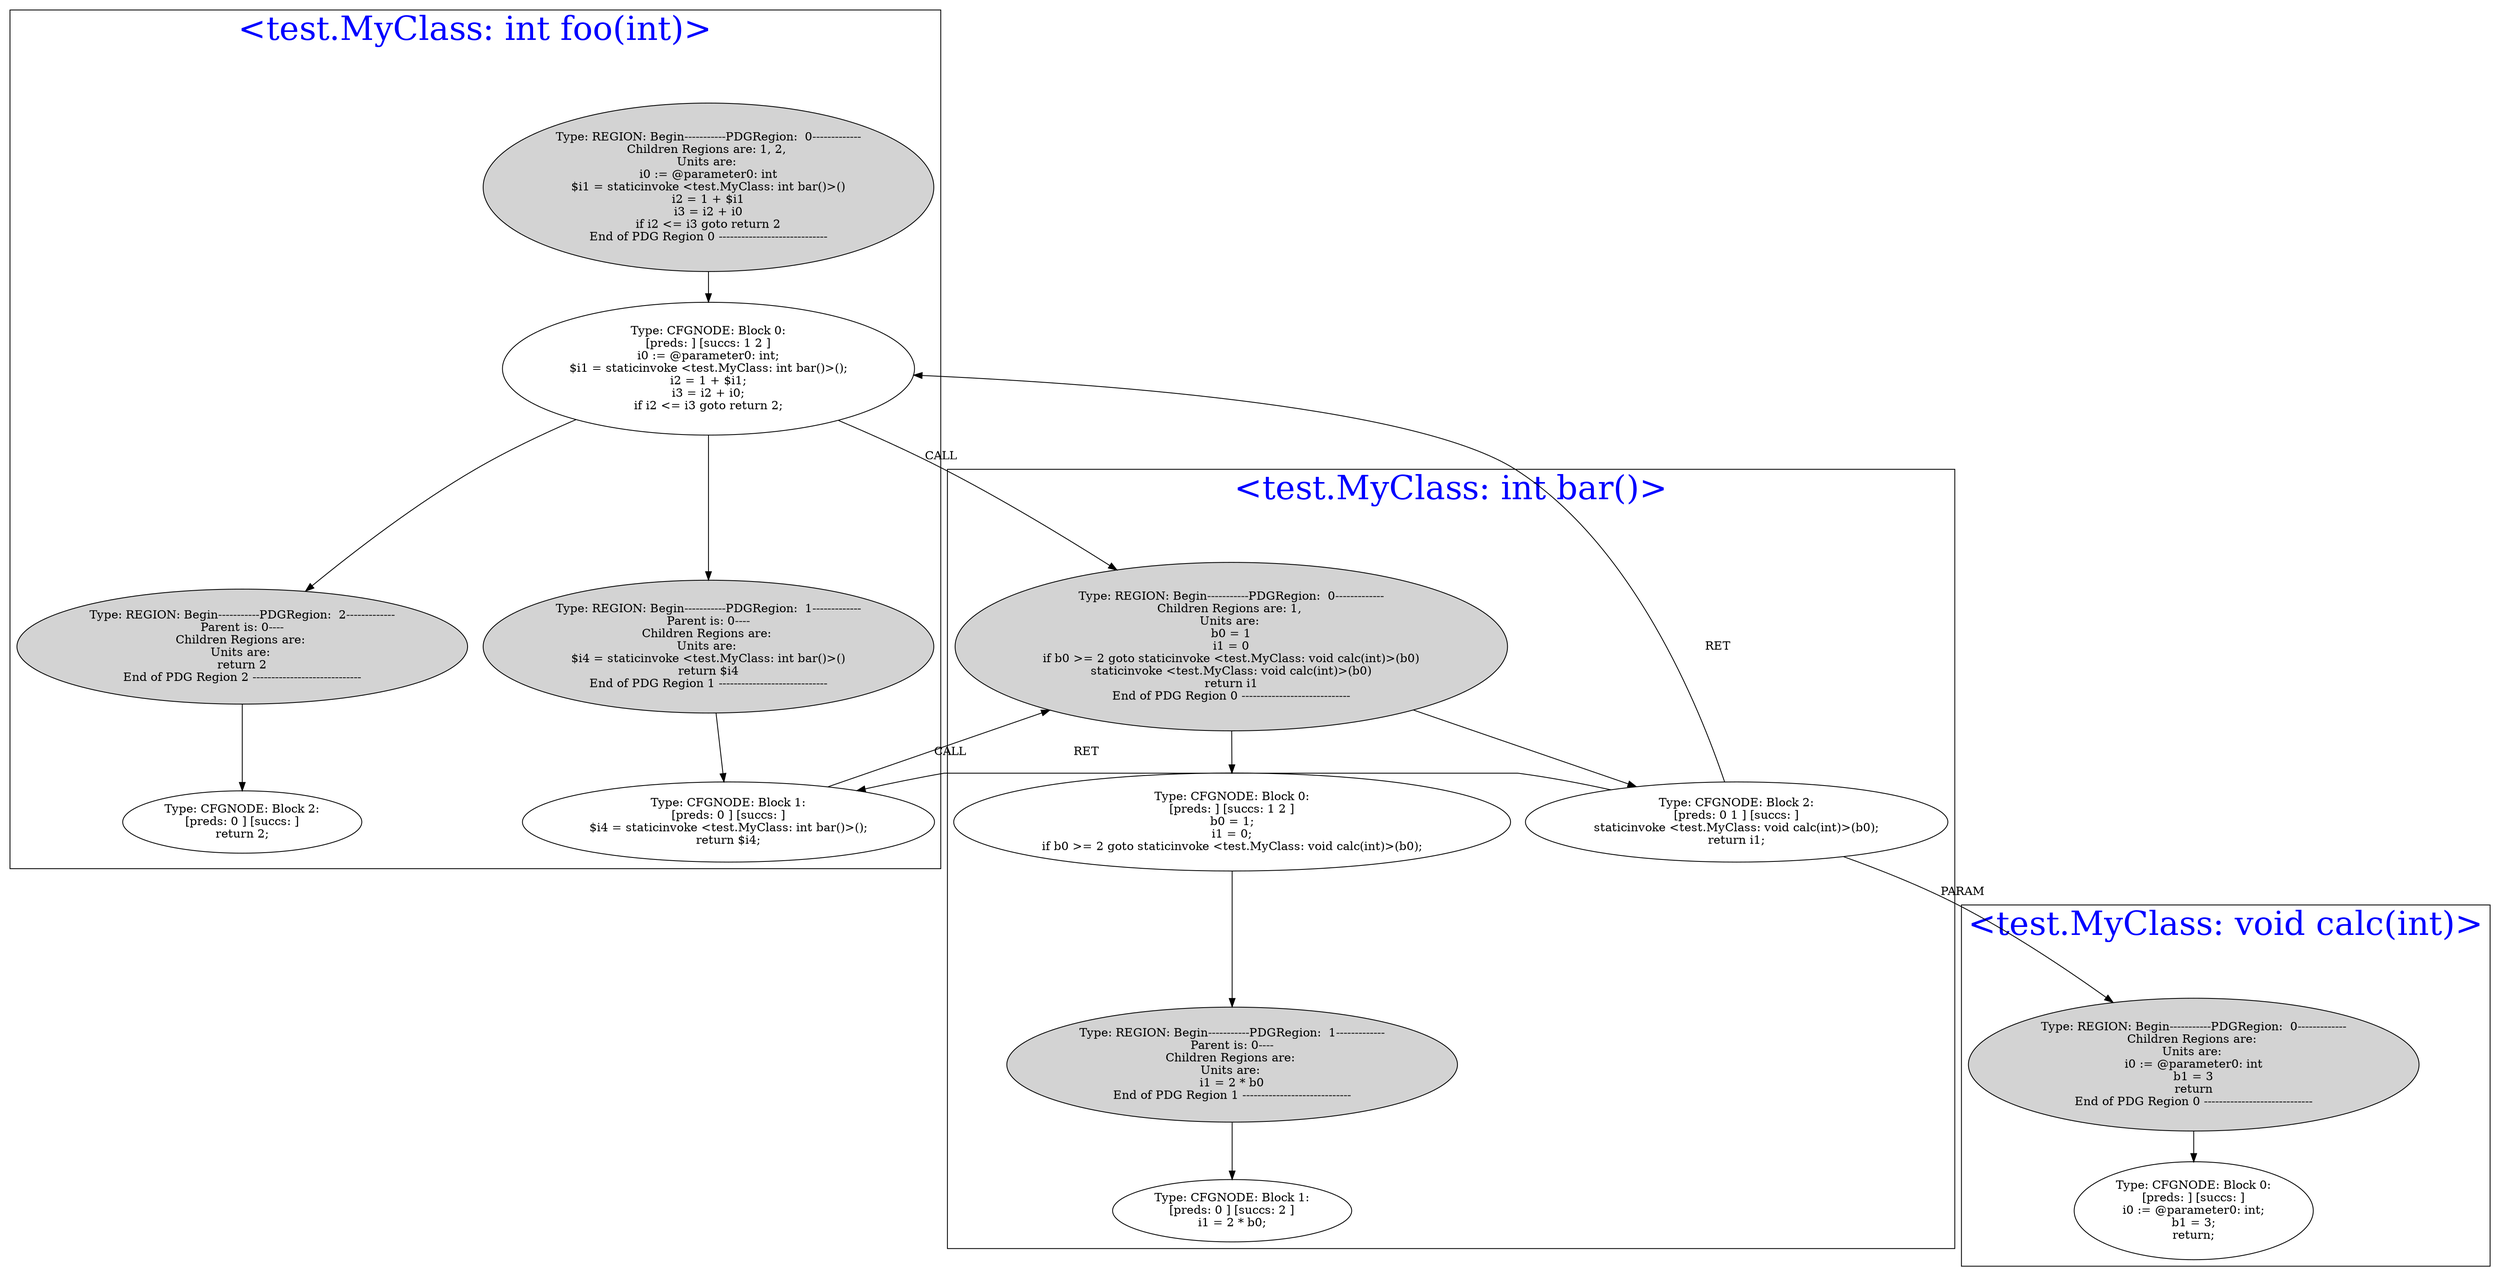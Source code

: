 digraph "System Dependence Graph" {
    subgraph "cluster_<test.MyClass: int foo(int)>" {
        label="<test.MyClass: int foo(int)>";
        fontsize=40;
        fontcolor=blue;
        "1250508552" [label="Type: REGION: Begin-----------PDGRegion:  0-------------\nChildren Regions are: 1, 2, \nUnits are: \ni0 := @parameter0: int\n$i1 = staticinvoke <test.MyClass: int bar()>()\ni2 = 1 + $i1\ni3 = i2 + i0\nif i2 <= i3 goto return 2\nEnd of PDG Region 0 -----------------------------\n",style=filled,];
        "1308530418" [label="Type: CFGNODE: Block 0:\n[preds: ] [succs: 1 2 ]\ni0 := @parameter0: int;\n$i1 = staticinvoke <test.MyClass: int bar()>();\ni2 = 1 + $i1;\ni3 = i2 + i0;\nif i2 <= i3 goto return 2;\n",];
        "1250508552"->"1308530418";
        "1936542270" [style=filled,label="Type: REGION: Begin-----------PDGRegion:  1-------------\nParent is: 0----\nChildren Regions are: \nUnits are: \n$i4 = staticinvoke <test.MyClass: int bar()>()\nreturn $i4\nEnd of PDG Region 1 -----------------------------\n",];
        "1308530418"->"1936542270";
        "1807206788" [style=filled,label="Type: REGION: Begin-----------PDGRegion:  2-------------\nParent is: 0----\nChildren Regions are: \nUnits are: \nreturn 2\nEnd of PDG Region 2 -----------------------------\n",];
        "1308530418"->"1807206788";
        "686746175" [label="Type: CFGNODE: Block 1:\n[preds: 0 ] [succs: ]\n$i4 = staticinvoke <test.MyClass: int bar()>();\nreturn $i4;\n",];
        "1936542270"->"686746175";
        "1565844247" [label="Type: CFGNODE: Block 2:\n[preds: 0 ] [succs: ]\nreturn 2;\n",];
        "1807206788"->"1565844247";
    }
    subgraph "cluster_<test.MyClass: int bar()>" {
        label="<test.MyClass: int bar()>";
        fontsize=40;
        fontcolor=blue;
        "1486550585" [label="Type: REGION: Begin-----------PDGRegion:  0-------------\nChildren Regions are: 1, \nUnits are: \nb0 = 1\ni1 = 0\nif b0 >= 2 goto staticinvoke <test.MyClass: void calc(int)>(b0)\nstaticinvoke <test.MyClass: void calc(int)>(b0)\nreturn i1\nEnd of PDG Region 0 -----------------------------\n",style=filled,];
        "1585143854" [label="Type: CFGNODE: Block 0:\n[preds: ] [succs: 1 2 ]\nb0 = 1;\ni1 = 0;\nif b0 >= 2 goto staticinvoke <test.MyClass: void calc(int)>(b0);\n",];
        "1486550585"->"1585143854";
        "1132038938" [label="Type: CFGNODE: Block 2:\n[preds: 0 1 ] [succs: ]\nstaticinvoke <test.MyClass: void calc(int)>(b0);\nreturn i1;\n",];
        "1486550585"->"1132038938";
        "953255194" [style=filled,label="Type: REGION: Begin-----------PDGRegion:  1-------------\nParent is: 0----\nChildren Regions are: \nUnits are: \ni1 = 2 * b0\nEnd of PDG Region 1 -----------------------------\n",];
        "1585143854"->"953255194";
        "1620802193" [label="Type: CFGNODE: Block 1:\n[preds: 0 ] [succs: 2 ]\ni1 = 2 * b0;\n",];
        "953255194"->"1620802193";
    }
    subgraph "cluster_<test.MyClass: void calc(int)>" {
        label="<test.MyClass: void calc(int)>";
        fontsize=40;
        fontcolor=blue;
        "1947871742" [label="Type: REGION: Begin-----------PDGRegion:  0-------------\nChildren Regions are: \nUnits are: \ni0 := @parameter0: int\nb1 = 3\nreturn\nEnd of PDG Region 0 -----------------------------\n",style=filled,];
        "1136568978" [label="Type: CFGNODE: Block 0:\n[preds: ] [succs: ]\ni0 := @parameter0: int;\nb1 = 3;\nreturn;\n",];
        "1947871742"->"1136568978";
    }
    "1308530418"
    "1486550585"
    "1308530418"->"1486550585" [label="CALL",];
    "1132038938"
    "1132038938"->"1308530418" [label="RET",];
    "686746175"
    "686746175"->"1486550585" [label="CALL",];
    "1132038938"->"686746175" [label="RET",];
    "1947871742"
    "1132038938"->"1947871742" [label="PARAM",];
}
